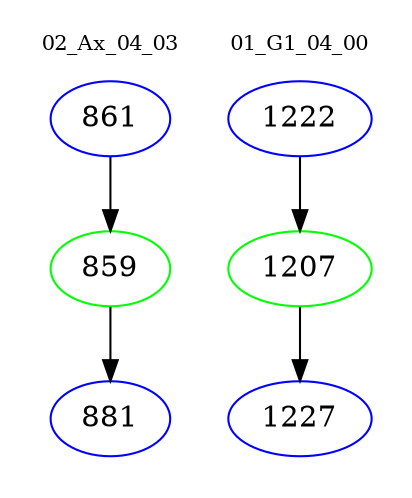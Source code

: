 digraph{
subgraph cluster_0 {
color = white
label = "02_Ax_04_03";
fontsize=10;
T0_861 [label="861", color="blue"]
T0_861 -> T0_859 [color="black"]
T0_859 [label="859", color="green"]
T0_859 -> T0_881 [color="black"]
T0_881 [label="881", color="blue"]
}
subgraph cluster_1 {
color = white
label = "01_G1_04_00";
fontsize=10;
T1_1222 [label="1222", color="blue"]
T1_1222 -> T1_1207 [color="black"]
T1_1207 [label="1207", color="green"]
T1_1207 -> T1_1227 [color="black"]
T1_1227 [label="1227", color="blue"]
}
}
